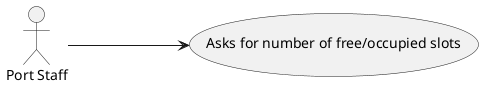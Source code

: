 @startuml
'https://plantuml.com/use-case-diagram

left to right direction

:Port Staff: as PS
(Asks for number of free/occupied slots) as (Use)

PS ---> (Use)
@enduml